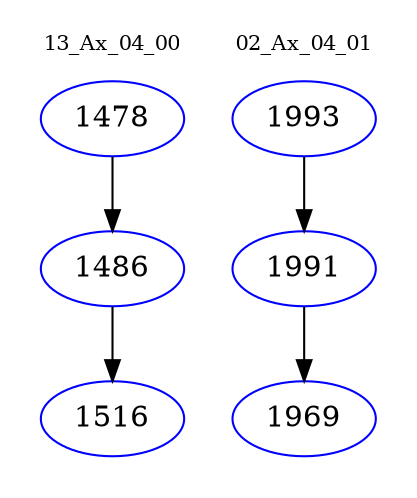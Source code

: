 digraph{
subgraph cluster_0 {
color = white
label = "13_Ax_04_00";
fontsize=10;
T0_1478 [label="1478", color="blue"]
T0_1478 -> T0_1486 [color="black"]
T0_1486 [label="1486", color="blue"]
T0_1486 -> T0_1516 [color="black"]
T0_1516 [label="1516", color="blue"]
}
subgraph cluster_1 {
color = white
label = "02_Ax_04_01";
fontsize=10;
T1_1993 [label="1993", color="blue"]
T1_1993 -> T1_1991 [color="black"]
T1_1991 [label="1991", color="blue"]
T1_1991 -> T1_1969 [color="black"]
T1_1969 [label="1969", color="blue"]
}
}

